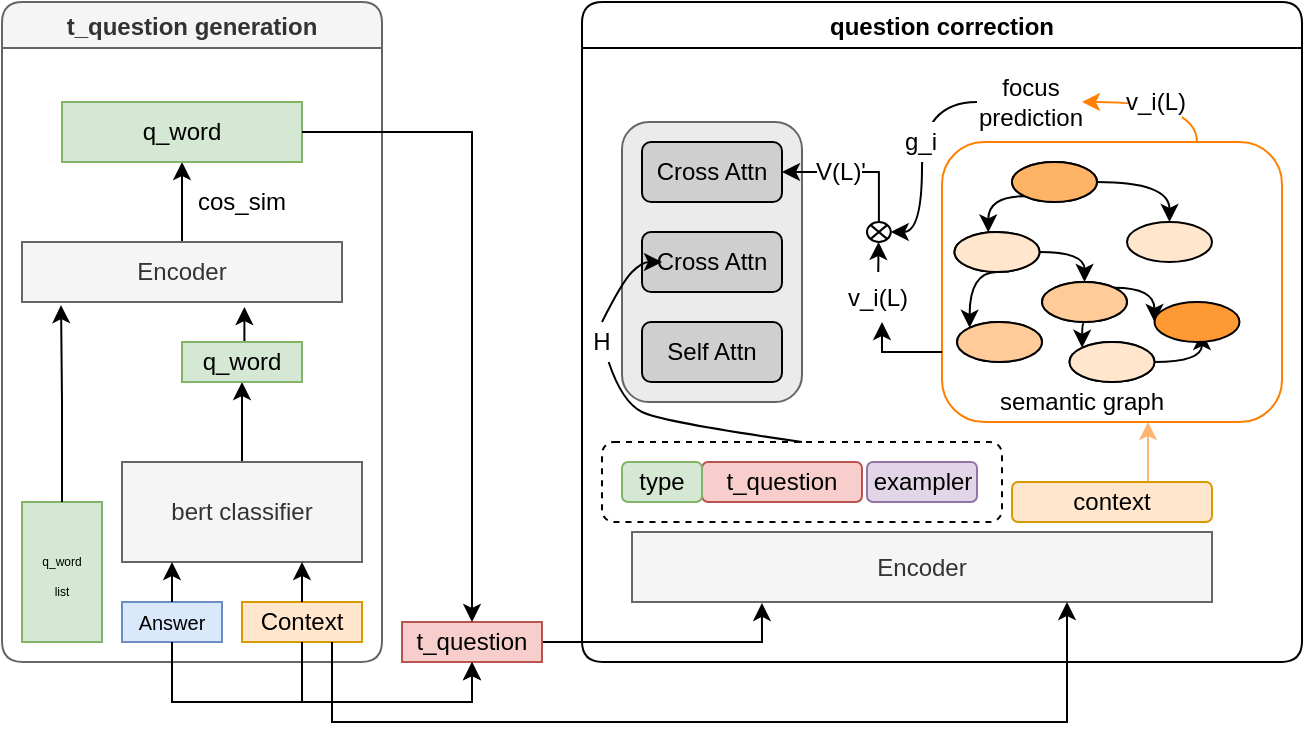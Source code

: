 <mxfile version="15.0.3" type="github">
  <diagram id="S8AlOiojRNY4c0uM1orp" name="Page-1">
    <mxGraphModel dx="650" dy="401" grid="1" gridSize="10" guides="1" tooltips="1" connect="1" arrows="1" fold="1" page="1" pageScale="1" pageWidth="827" pageHeight="1169" math="0" shadow="0">
      <root>
        <mxCell id="0" />
        <mxCell id="1" parent="0" />
        <mxCell id="9eYaoPTUDX6HVux03ysD-3" value="t_question generation" style="swimlane;fillColor=#f5f5f5;strokeColor=#666666;fontColor=#333333;rounded=1;" vertex="1" parent="1">
          <mxGeometry x="20" y="40" width="190" height="330" as="geometry">
            <mxRectangle x="20" y="40" width="160" height="23" as="alternateBounds" />
          </mxGeometry>
        </mxCell>
        <mxCell id="9eYaoPTUDX6HVux03ysD-5" value="Context" style="rounded=0;whiteSpace=wrap;html=1;fillColor=#ffe6cc;strokeColor=#d79b00;" vertex="1" parent="9eYaoPTUDX6HVux03ysD-3">
          <mxGeometry x="120" y="300" width="60" height="20" as="geometry" />
        </mxCell>
        <mxCell id="9eYaoPTUDX6HVux03ysD-8" value="&lt;font style=&quot;font-size: 10px&quot;&gt;Answer&lt;/font&gt;" style="rounded=0;whiteSpace=wrap;html=1;fillColor=#dae8fc;strokeColor=#6c8ebf;" vertex="1" parent="9eYaoPTUDX6HVux03ysD-3">
          <mxGeometry x="60" y="300" width="50" height="20" as="geometry" />
        </mxCell>
        <mxCell id="9eYaoPTUDX6HVux03ysD-38" style="edgeStyle=orthogonalEdgeStyle;rounded=0;orthogonalLoop=1;jettySize=auto;html=1;exitX=0.5;exitY=0;exitDx=0;exitDy=0;entryX=0.5;entryY=1;entryDx=0;entryDy=0;" edge="1" parent="9eYaoPTUDX6HVux03ysD-3" source="9eYaoPTUDX6HVux03ysD-9" target="9eYaoPTUDX6HVux03ysD-15">
          <mxGeometry relative="1" as="geometry" />
        </mxCell>
        <mxCell id="9eYaoPTUDX6HVux03ysD-9" value="bert classifier" style="rounded=0;whiteSpace=wrap;html=1;fillColor=#f5f5f5;strokeColor=#666666;fontColor=#333333;" vertex="1" parent="9eYaoPTUDX6HVux03ysD-3">
          <mxGeometry x="60" y="230" width="120" height="50" as="geometry" />
        </mxCell>
        <mxCell id="9eYaoPTUDX6HVux03ysD-10" value="&lt;font style=&quot;font-size: 6px&quot;&gt;q_word&lt;br style=&quot;font-size: 6px&quot;&gt;list&lt;/font&gt;" style="rounded=0;whiteSpace=wrap;html=1;fillColor=#d5e8d4;strokeColor=#82b366;" vertex="1" parent="9eYaoPTUDX6HVux03ysD-3">
          <mxGeometry x="10" y="250" width="40" height="70" as="geometry" />
        </mxCell>
        <mxCell id="9eYaoPTUDX6HVux03ysD-12" value="" style="endArrow=classic;html=1;exitX=0.5;exitY=0;exitDx=0;exitDy=0;entryX=0.75;entryY=1;entryDx=0;entryDy=0;" edge="1" parent="9eYaoPTUDX6HVux03ysD-3" source="9eYaoPTUDX6HVux03ysD-5" target="9eYaoPTUDX6HVux03ysD-9">
          <mxGeometry width="50" height="50" relative="1" as="geometry">
            <mxPoint x="170" y="270" as="sourcePoint" />
            <mxPoint x="220" y="220" as="targetPoint" />
          </mxGeometry>
        </mxCell>
        <mxCell id="9eYaoPTUDX6HVux03ysD-20" style="edgeStyle=orthogonalEdgeStyle;rounded=0;orthogonalLoop=1;jettySize=auto;html=1;exitX=0.5;exitY=0;exitDx=0;exitDy=0;entryX=0.695;entryY=1.084;entryDx=0;entryDy=0;entryPerimeter=0;" edge="1" parent="9eYaoPTUDX6HVux03ysD-3" source="9eYaoPTUDX6HVux03ysD-15" target="9eYaoPTUDX6HVux03ysD-17">
          <mxGeometry relative="1" as="geometry" />
        </mxCell>
        <mxCell id="9eYaoPTUDX6HVux03ysD-15" value="q_word" style="whiteSpace=wrap;html=1;rounded=0;strokeColor=#82b366;fillColor=#d5e8d4;" vertex="1" parent="9eYaoPTUDX6HVux03ysD-3">
          <mxGeometry x="90" y="170" width="60" height="20" as="geometry" />
        </mxCell>
        <mxCell id="9eYaoPTUDX6HVux03ysD-22" value="" style="edgeStyle=orthogonalEdgeStyle;rounded=0;orthogonalLoop=1;jettySize=auto;html=1;" edge="1" parent="9eYaoPTUDX6HVux03ysD-3" source="9eYaoPTUDX6HVux03ysD-17" target="9eYaoPTUDX6HVux03ysD-21">
          <mxGeometry relative="1" as="geometry" />
        </mxCell>
        <mxCell id="9eYaoPTUDX6HVux03ysD-17" value="Encoder" style="rounded=0;whiteSpace=wrap;html=1;fillColor=#f5f5f5;strokeColor=#666666;fontColor=#333333;" vertex="1" parent="9eYaoPTUDX6HVux03ysD-3">
          <mxGeometry x="10" y="120" width="160" height="30" as="geometry" />
        </mxCell>
        <mxCell id="9eYaoPTUDX6HVux03ysD-18" style="edgeStyle=orthogonalEdgeStyle;rounded=0;orthogonalLoop=1;jettySize=auto;html=1;entryX=0.122;entryY=1.052;entryDx=0;entryDy=0;entryPerimeter=0;" edge="1" parent="9eYaoPTUDX6HVux03ysD-3" source="9eYaoPTUDX6HVux03ysD-10" target="9eYaoPTUDX6HVux03ysD-17">
          <mxGeometry relative="1" as="geometry">
            <mxPoint x="30" y="230" as="targetPoint" />
          </mxGeometry>
        </mxCell>
        <mxCell id="9eYaoPTUDX6HVux03ysD-21" value="q_word" style="whiteSpace=wrap;html=1;rounded=0;fillColor=#d5e8d4;strokeColor=#82b366;" vertex="1" parent="9eYaoPTUDX6HVux03ysD-3">
          <mxGeometry x="30" y="50" width="120" height="30" as="geometry" />
        </mxCell>
        <mxCell id="9eYaoPTUDX6HVux03ysD-24" value="cos_sim" style="text;html=1;strokeColor=none;fillColor=none;align=center;verticalAlign=middle;whiteSpace=wrap;rounded=0;" vertex="1" parent="9eYaoPTUDX6HVux03ysD-3">
          <mxGeometry x="100" y="90" width="40" height="20" as="geometry" />
        </mxCell>
        <mxCell id="9eYaoPTUDX6HVux03ysD-4" value="question correction" style="swimlane;rounded=1;" vertex="1" parent="1">
          <mxGeometry x="310" y="40" width="360" height="330" as="geometry" />
        </mxCell>
        <mxCell id="9eYaoPTUDX6HVux03ysD-35" value="Encoder" style="rounded=0;whiteSpace=wrap;html=1;fillColor=#f5f5f5;strokeColor=#666666;fontColor=#333333;" vertex="1" parent="9eYaoPTUDX6HVux03ysD-4">
          <mxGeometry x="25" y="265" width="290" height="35" as="geometry" />
        </mxCell>
        <mxCell id="9eYaoPTUDX6HVux03ysD-43" value="t_question" style="rounded=1;whiteSpace=wrap;html=1;fillColor=#f8cecc;strokeColor=#b85450;" vertex="1" parent="9eYaoPTUDX6HVux03ysD-4">
          <mxGeometry x="60" y="230" width="80" height="20" as="geometry" />
        </mxCell>
        <mxCell id="9eYaoPTUDX6HVux03ysD-61" style="edgeStyle=orthogonalEdgeStyle;rounded=0;orthogonalLoop=1;jettySize=auto;html=1;exitX=0.5;exitY=0;exitDx=0;exitDy=0;entryX=0.606;entryY=1;entryDx=0;entryDy=0;entryPerimeter=0;strokeColor=#FFB570;" edge="1" parent="9eYaoPTUDX6HVux03ysD-4" source="9eYaoPTUDX6HVux03ysD-44" target="9eYaoPTUDX6HVux03ysD-59">
          <mxGeometry relative="1" as="geometry" />
        </mxCell>
        <mxCell id="9eYaoPTUDX6HVux03ysD-44" value="context" style="rounded=1;whiteSpace=wrap;html=1;fillColor=#ffe6cc;strokeColor=#d79b00;" vertex="1" parent="9eYaoPTUDX6HVux03ysD-4">
          <mxGeometry x="215" y="240" width="100" height="20" as="geometry" />
        </mxCell>
        <mxCell id="9eYaoPTUDX6HVux03ysD-46" value="exampler" style="rounded=1;whiteSpace=wrap;html=1;fillColor=#e1d5e7;strokeColor=#9673a6;" vertex="1" parent="9eYaoPTUDX6HVux03ysD-4">
          <mxGeometry x="142.5" y="230" width="55" height="20" as="geometry" />
        </mxCell>
        <mxCell id="9eYaoPTUDX6HVux03ysD-47" value="" style="rounded=1;whiteSpace=wrap;html=1;fillColor=none;dashed=1;" vertex="1" parent="9eYaoPTUDX6HVux03ysD-4">
          <mxGeometry x="10" y="220" width="200" height="40" as="geometry" />
        </mxCell>
        <mxCell id="9eYaoPTUDX6HVux03ysD-45" value="type" style="rounded=1;whiteSpace=wrap;html=1;fillColor=#d5e8d4;strokeColor=#82b366;" vertex="1" parent="9eYaoPTUDX6HVux03ysD-4">
          <mxGeometry x="20" y="230" width="40" height="20" as="geometry" />
        </mxCell>
        <mxCell id="9eYaoPTUDX6HVux03ysD-49" value="" style="rounded=1;whiteSpace=wrap;html=1;strokeColor=#666666;fontColor=#333333;fillColor=#EBEBEB;" vertex="1" parent="9eYaoPTUDX6HVux03ysD-4">
          <mxGeometry x="20" y="60" width="90" height="140" as="geometry" />
        </mxCell>
        <mxCell id="9eYaoPTUDX6HVux03ysD-50" value="Self Attn" style="rounded=1;whiteSpace=wrap;html=1;fillColor=#CFCFCF;" vertex="1" parent="9eYaoPTUDX6HVux03ysD-4">
          <mxGeometry x="30" y="160" width="70" height="30" as="geometry" />
        </mxCell>
        <mxCell id="9eYaoPTUDX6HVux03ysD-52" value="Cross Attn" style="rounded=1;whiteSpace=wrap;html=1;fillColor=#CFCFCF;" vertex="1" parent="9eYaoPTUDX6HVux03ysD-4">
          <mxGeometry x="30" y="115" width="70" height="30" as="geometry" />
        </mxCell>
        <mxCell id="9eYaoPTUDX6HVux03ysD-51" value="Cross Attn" style="rounded=1;whiteSpace=wrap;html=1;fillColor=#CFCFCF;" vertex="1" parent="9eYaoPTUDX6HVux03ysD-4">
          <mxGeometry x="30" y="70" width="70" height="30" as="geometry" />
        </mxCell>
        <mxCell id="9eYaoPTUDX6HVux03ysD-57" value="H" style="rounded=1;whiteSpace=wrap;html=1;strokeColor=none;fillColor=none;" vertex="1" parent="9eYaoPTUDX6HVux03ysD-4">
          <mxGeometry x="-5" y="160" width="30" height="20" as="geometry" />
        </mxCell>
        <mxCell id="9eYaoPTUDX6HVux03ysD-58" value="" style="curved=1;endArrow=none;html=1;exitX=0.5;exitY=0;exitDx=0;exitDy=0;" edge="1" parent="9eYaoPTUDX6HVux03ysD-4" source="9eYaoPTUDX6HVux03ysD-47" target="9eYaoPTUDX6HVux03ysD-57">
          <mxGeometry width="50" height="50" relative="1" as="geometry">
            <mxPoint x="110" y="220" as="sourcePoint" />
            <mxPoint x="70" y="130" as="targetPoint" />
            <Array as="points">
              <mxPoint x="40" y="210" />
              <mxPoint x="20" y="200" />
            </Array>
          </mxGeometry>
        </mxCell>
        <mxCell id="9eYaoPTUDX6HVux03ysD-59" value="" style="rounded=1;whiteSpace=wrap;html=1;fillColor=none;strokeColor=#FF8000;" vertex="1" parent="9eYaoPTUDX6HVux03ysD-4">
          <mxGeometry x="180" y="70" width="170" height="140" as="geometry" />
        </mxCell>
        <mxCell id="9eYaoPTUDX6HVux03ysD-110" style="edgeStyle=orthogonalEdgeStyle;curved=1;orthogonalLoop=1;jettySize=auto;html=1;exitX=0;exitY=1;exitDx=0;exitDy=0;entryX=0.397;entryY=0.01;entryDx=0;entryDy=0;entryPerimeter=0;" edge="1" parent="9eYaoPTUDX6HVux03ysD-4" source="9eYaoPTUDX6HVux03ysD-63" target="9eYaoPTUDX6HVux03ysD-96">
          <mxGeometry relative="1" as="geometry" />
        </mxCell>
        <mxCell id="9eYaoPTUDX6HVux03ysD-63" value="" style="ellipse;whiteSpace=wrap;html=1;rounded=1;fillColor=#FFB366;" vertex="1" parent="9eYaoPTUDX6HVux03ysD-4">
          <mxGeometry x="215" y="80" width="42.5" height="20" as="geometry" />
        </mxCell>
        <mxCell id="9eYaoPTUDX6HVux03ysD-98" value="" style="ellipse;whiteSpace=wrap;html=1;rounded=1;fillColor=#FFCC99;" vertex="1" parent="9eYaoPTUDX6HVux03ysD-4">
          <mxGeometry x="187.5" y="160" width="42.5" height="20" as="geometry" />
        </mxCell>
        <mxCell id="9eYaoPTUDX6HVux03ysD-113" style="edgeStyle=orthogonalEdgeStyle;curved=1;orthogonalLoop=1;jettySize=auto;html=1;exitX=0.5;exitY=1;exitDx=0;exitDy=0;entryX=0;entryY=0;entryDx=0;entryDy=0;" edge="1" parent="9eYaoPTUDX6HVux03ysD-4" source="9eYaoPTUDX6HVux03ysD-99" target="9eYaoPTUDX6HVux03ysD-100">
          <mxGeometry relative="1" as="geometry" />
        </mxCell>
        <mxCell id="9eYaoPTUDX6HVux03ysD-116" style="edgeStyle=orthogonalEdgeStyle;curved=1;orthogonalLoop=1;jettySize=auto;html=1;exitX=1;exitY=0;exitDx=0;exitDy=0;entryX=0;entryY=0.5;entryDx=0;entryDy=0;" edge="1" parent="9eYaoPTUDX6HVux03ysD-4" source="9eYaoPTUDX6HVux03ysD-99" target="9eYaoPTUDX6HVux03ysD-111">
          <mxGeometry relative="1" as="geometry" />
        </mxCell>
        <mxCell id="9eYaoPTUDX6HVux03ysD-99" value="" style="ellipse;whiteSpace=wrap;html=1;rounded=1;fillColor=#FFCC99;" vertex="1" parent="9eYaoPTUDX6HVux03ysD-4">
          <mxGeometry x="230" y="140" width="42.5" height="20" as="geometry" />
        </mxCell>
        <mxCell id="9eYaoPTUDX6HVux03ysD-112" style="edgeStyle=orthogonalEdgeStyle;curved=1;orthogonalLoop=1;jettySize=auto;html=1;exitX=1;exitY=0.5;exitDx=0;exitDy=0;entryX=0.559;entryY=0.75;entryDx=0;entryDy=0;entryPerimeter=0;" edge="1" parent="9eYaoPTUDX6HVux03ysD-4" source="9eYaoPTUDX6HVux03ysD-100" target="9eYaoPTUDX6HVux03ysD-111">
          <mxGeometry relative="1" as="geometry" />
        </mxCell>
        <mxCell id="9eYaoPTUDX6HVux03ysD-100" value="" style="ellipse;whiteSpace=wrap;html=1;rounded=1;fillColor=#ffe6cc;" vertex="1" parent="9eYaoPTUDX6HVux03ysD-4">
          <mxGeometry x="243.75" y="170" width="42.5" height="20" as="geometry" />
        </mxCell>
        <mxCell id="9eYaoPTUDX6HVux03ysD-107" style="edgeStyle=orthogonalEdgeStyle;curved=1;orthogonalLoop=1;jettySize=auto;html=1;exitX=0.5;exitY=1;exitDx=0;exitDy=0;entryX=0;entryY=0;entryDx=0;entryDy=0;" edge="1" parent="9eYaoPTUDX6HVux03ysD-4" source="9eYaoPTUDX6HVux03ysD-96" target="9eYaoPTUDX6HVux03ysD-98">
          <mxGeometry relative="1" as="geometry" />
        </mxCell>
        <mxCell id="9eYaoPTUDX6HVux03ysD-108" style="edgeStyle=orthogonalEdgeStyle;curved=1;orthogonalLoop=1;jettySize=auto;html=1;exitX=1;exitY=0.5;exitDx=0;exitDy=0;entryX=0.5;entryY=0;entryDx=0;entryDy=0;" edge="1" parent="9eYaoPTUDX6HVux03ysD-4" source="9eYaoPTUDX6HVux03ysD-96" target="9eYaoPTUDX6HVux03ysD-99">
          <mxGeometry relative="1" as="geometry" />
        </mxCell>
        <mxCell id="9eYaoPTUDX6HVux03ysD-96" value="" style="ellipse;whiteSpace=wrap;html=1;rounded=1;fillColor=#ffe6cc;" vertex="1" parent="9eYaoPTUDX6HVux03ysD-4">
          <mxGeometry x="186.25" y="115" width="42.5" height="20" as="geometry" />
        </mxCell>
        <mxCell id="9eYaoPTUDX6HVux03ysD-102" value="semantic graph" style="text;html=1;strokeColor=none;fillColor=none;align=center;verticalAlign=middle;whiteSpace=wrap;rounded=0;" vertex="1" parent="9eYaoPTUDX6HVux03ysD-4">
          <mxGeometry x="190" y="190" width="120" height="20" as="geometry" />
        </mxCell>
        <mxCell id="9eYaoPTUDX6HVux03ysD-111" value="" style="ellipse;whiteSpace=wrap;html=1;rounded=1;fillColor=#FF9933;" vertex="1" parent="9eYaoPTUDX6HVux03ysD-4">
          <mxGeometry x="286.25" y="150" width="42.5" height="20" as="geometry" />
        </mxCell>
        <mxCell id="9eYaoPTUDX6HVux03ysD-120" value="v_i(L)" style="rounded=1;whiteSpace=wrap;html=1;strokeColor=none;" vertex="1" parent="9eYaoPTUDX6HVux03ysD-4">
          <mxGeometry x="130" y="135" width="36.25" height="25" as="geometry" />
        </mxCell>
        <mxCell id="9eYaoPTUDX6HVux03ysD-123" style="edgeStyle=orthogonalEdgeStyle;rounded=0;orthogonalLoop=1;jettySize=auto;html=1;entryX=1;entryY=0.5;entryDx=0;entryDy=0;strokeColor=#000000;" edge="1" parent="9eYaoPTUDX6HVux03ysD-4" source="9eYaoPTUDX6HVux03ysD-122" target="9eYaoPTUDX6HVux03ysD-51">
          <mxGeometry relative="1" as="geometry">
            <Array as="points">
              <mxPoint x="148" y="85" />
            </Array>
          </mxGeometry>
        </mxCell>
        <mxCell id="9eYaoPTUDX6HVux03ysD-122" value="" style="verticalLabelPosition=bottom;verticalAlign=top;html=1;shape=mxgraph.flowchart.or;rounded=1;" vertex="1" parent="9eYaoPTUDX6HVux03ysD-4">
          <mxGeometry x="142.5" y="110" width="11.88" height="10" as="geometry" />
        </mxCell>
        <mxCell id="9eYaoPTUDX6HVux03ysD-127" style="edgeStyle=orthogonalEdgeStyle;orthogonalLoop=1;jettySize=auto;html=1;exitX=0;exitY=0.5;exitDx=0;exitDy=0;entryX=1;entryY=0.5;entryDx=0;entryDy=0;entryPerimeter=0;strokeColor=#000000;curved=1;" edge="1" parent="9eYaoPTUDX6HVux03ysD-4" source="9eYaoPTUDX6HVux03ysD-125" target="9eYaoPTUDX6HVux03ysD-122">
          <mxGeometry relative="1" as="geometry">
            <Array as="points">
              <mxPoint x="170" y="50" />
              <mxPoint x="170" y="115" />
            </Array>
          </mxGeometry>
        </mxCell>
        <mxCell id="9eYaoPTUDX6HVux03ysD-125" value="focus prediction" style="rounded=1;whiteSpace=wrap;html=1;strokeColor=none;" vertex="1" parent="9eYaoPTUDX6HVux03ysD-4">
          <mxGeometry x="197.5" y="40" width="52.5" height="20" as="geometry" />
        </mxCell>
        <mxCell id="9eYaoPTUDX6HVux03ysD-128" value="g_i" style="rounded=1;whiteSpace=wrap;html=1;strokeColor=none;" vertex="1" parent="9eYaoPTUDX6HVux03ysD-4">
          <mxGeometry x="159.25" y="60" width="20.75" height="20" as="geometry" />
        </mxCell>
        <mxCell id="9eYaoPTUDX6HVux03ysD-140" style="edgeStyle=orthogonalEdgeStyle;curved=1;orthogonalLoop=1;jettySize=auto;html=1;exitX=0.75;exitY=0;exitDx=0;exitDy=0;entryX=1;entryY=0.5;entryDx=0;entryDy=0;strokeColor=#FF8000;" edge="1" parent="9eYaoPTUDX6HVux03ysD-4" source="9eYaoPTUDX6HVux03ysD-59" target="9eYaoPTUDX6HVux03ysD-125">
          <mxGeometry relative="1" as="geometry">
            <mxPoint x="270" y="50.0" as="targetPoint" />
            <Array as="points">
              <mxPoint x="308" y="50" />
            </Array>
          </mxGeometry>
        </mxCell>
        <mxCell id="9eYaoPTUDX6HVux03ysD-138" value="v_i(L)" style="rounded=1;whiteSpace=wrap;html=1;strokeColor=none;" vertex="1" parent="9eYaoPTUDX6HVux03ysD-4">
          <mxGeometry x="273.75" y="40" width="26.25" height="20" as="geometry" />
        </mxCell>
        <mxCell id="9eYaoPTUDX6HVux03ysD-144" value="V(L)&#39;" style="rounded=0;whiteSpace=wrap;html=1;fillColor=#ffffff;strokeColor=none;" vertex="1" parent="9eYaoPTUDX6HVux03ysD-4">
          <mxGeometry x="117.5" y="75" width="22.5" height="20" as="geometry" />
        </mxCell>
        <mxCell id="9eYaoPTUDX6HVux03ysD-146" value="" style="ellipse;whiteSpace=wrap;html=1;rounded=1;fillColor=#FFB366;" vertex="1" parent="9eYaoPTUDX6HVux03ysD-4">
          <mxGeometry x="215" y="80" width="42.5" height="20" as="geometry" />
        </mxCell>
        <mxCell id="9eYaoPTUDX6HVux03ysD-147" value="" style="ellipse;whiteSpace=wrap;html=1;rounded=1;fillColor=#ffe6cc;" vertex="1" parent="9eYaoPTUDX6HVux03ysD-4">
          <mxGeometry x="186.25" y="115" width="42.5" height="20" as="geometry" />
        </mxCell>
        <mxCell id="9eYaoPTUDX6HVux03ysD-148" value="" style="ellipse;whiteSpace=wrap;html=1;rounded=1;fillColor=#FFCC99;" vertex="1" parent="9eYaoPTUDX6HVux03ysD-4">
          <mxGeometry x="187.5" y="160" width="42.5" height="20" as="geometry" />
        </mxCell>
        <mxCell id="9eYaoPTUDX6HVux03ysD-149" value="" style="ellipse;whiteSpace=wrap;html=1;rounded=1;fillColor=#FFCC99;" vertex="1" parent="9eYaoPTUDX6HVux03ysD-4">
          <mxGeometry x="230" y="140" width="42.5" height="20" as="geometry" />
        </mxCell>
        <mxCell id="9eYaoPTUDX6HVux03ysD-150" value="" style="ellipse;whiteSpace=wrap;html=1;rounded=1;fillColor=#ffe6cc;" vertex="1" parent="9eYaoPTUDX6HVux03ysD-4">
          <mxGeometry x="243.75" y="170" width="42.5" height="20" as="geometry" />
        </mxCell>
        <mxCell id="9eYaoPTUDX6HVux03ysD-153" value="" style="ellipse;whiteSpace=wrap;html=1;rounded=1;fillColor=#ffe6cc;" vertex="1" parent="9eYaoPTUDX6HVux03ysD-4">
          <mxGeometry x="272.5" y="110" width="42.5" height="20" as="geometry" />
        </mxCell>
        <mxCell id="9eYaoPTUDX6HVux03ysD-154" style="edgeStyle=orthogonalEdgeStyle;curved=1;orthogonalLoop=1;jettySize=auto;html=1;exitX=1;exitY=0.5;exitDx=0;exitDy=0;entryX=0.5;entryY=0;entryDx=0;entryDy=0;" edge="1" source="9eYaoPTUDX6HVux03ysD-146" target="9eYaoPTUDX6HVux03ysD-153" parent="9eYaoPTUDX6HVux03ysD-4">
          <mxGeometry relative="1" as="geometry" />
        </mxCell>
        <mxCell id="9eYaoPTUDX6HVux03ysD-11" value="" style="endArrow=classic;html=1;exitX=0.5;exitY=0;exitDx=0;exitDy=0;" edge="1" parent="1" source="9eYaoPTUDX6HVux03ysD-8">
          <mxGeometry width="50" height="50" relative="1" as="geometry">
            <mxPoint x="190" y="310" as="sourcePoint" />
            <mxPoint x="105" y="320" as="targetPoint" />
          </mxGeometry>
        </mxCell>
        <mxCell id="9eYaoPTUDX6HVux03ysD-39" style="edgeStyle=orthogonalEdgeStyle;rounded=0;orthogonalLoop=1;jettySize=auto;html=1;exitX=1;exitY=0.5;exitDx=0;exitDy=0;entryX=0.224;entryY=1.014;entryDx=0;entryDy=0;entryPerimeter=0;" edge="1" parent="1" source="9eYaoPTUDX6HVux03ysD-25" target="9eYaoPTUDX6HVux03ysD-35">
          <mxGeometry relative="1" as="geometry" />
        </mxCell>
        <mxCell id="9eYaoPTUDX6HVux03ysD-25" value="t_question" style="rounded=0;whiteSpace=wrap;html=1;fillColor=#f8cecc;strokeColor=#b85450;" vertex="1" parent="1">
          <mxGeometry x="220" y="350" width="70" height="20" as="geometry" />
        </mxCell>
        <mxCell id="9eYaoPTUDX6HVux03ysD-27" style="edgeStyle=orthogonalEdgeStyle;rounded=0;orthogonalLoop=1;jettySize=auto;html=1;entryX=0.5;entryY=1;entryDx=0;entryDy=0;entryPerimeter=0;exitX=0.5;exitY=1;exitDx=0;exitDy=0;" edge="1" parent="1" source="9eYaoPTUDX6HVux03ysD-5" target="9eYaoPTUDX6HVux03ysD-25">
          <mxGeometry relative="1" as="geometry">
            <mxPoint x="170" y="410" as="sourcePoint" />
          </mxGeometry>
        </mxCell>
        <mxCell id="9eYaoPTUDX6HVux03ysD-30" style="edgeStyle=orthogonalEdgeStyle;rounded=0;orthogonalLoop=1;jettySize=auto;html=1;exitX=0.5;exitY=1;exitDx=0;exitDy=0;entryX=0.5;entryY=1;entryDx=0;entryDy=0;" edge="1" parent="1" source="9eYaoPTUDX6HVux03ysD-8" target="9eYaoPTUDX6HVux03ysD-25">
          <mxGeometry relative="1" as="geometry" />
        </mxCell>
        <mxCell id="9eYaoPTUDX6HVux03ysD-31" style="edgeStyle=orthogonalEdgeStyle;rounded=0;orthogonalLoop=1;jettySize=auto;html=1;exitX=1;exitY=0.5;exitDx=0;exitDy=0;entryX=0.5;entryY=0;entryDx=0;entryDy=0;" edge="1" parent="1" source="9eYaoPTUDX6HVux03ysD-21" target="9eYaoPTUDX6HVux03ysD-25">
          <mxGeometry relative="1" as="geometry" />
        </mxCell>
        <mxCell id="9eYaoPTUDX6HVux03ysD-42" style="edgeStyle=orthogonalEdgeStyle;rounded=0;orthogonalLoop=1;jettySize=auto;html=1;exitX=0.75;exitY=1;exitDx=0;exitDy=0;entryX=0.75;entryY=1;entryDx=0;entryDy=0;" edge="1" parent="1" source="9eYaoPTUDX6HVux03ysD-5" target="9eYaoPTUDX6HVux03ysD-35">
          <mxGeometry relative="1" as="geometry">
            <Array as="points">
              <mxPoint x="185" y="400" />
              <mxPoint x="553" y="400" />
            </Array>
          </mxGeometry>
        </mxCell>
        <mxCell id="9eYaoPTUDX6HVux03ysD-55" value="" style="curved=1;endArrow=classic;html=1;exitX=0.5;exitY=0;exitDx=0;exitDy=0;startArrow=none;" edge="1" parent="1" source="9eYaoPTUDX6HVux03ysD-57">
          <mxGeometry width="50" height="50" relative="1" as="geometry">
            <mxPoint x="330" y="220" as="sourcePoint" />
            <mxPoint x="350" y="170" as="targetPoint" />
            <Array as="points">
              <mxPoint x="330" y="180" />
              <mxPoint x="340" y="170" />
            </Array>
          </mxGeometry>
        </mxCell>
        <mxCell id="9eYaoPTUDX6HVux03ysD-118" style="edgeStyle=orthogonalEdgeStyle;orthogonalLoop=1;jettySize=auto;html=1;exitX=0;exitY=0.75;exitDx=0;exitDy=0;strokeColor=#000000;rounded=0;" edge="1" parent="1" source="9eYaoPTUDX6HVux03ysD-59">
          <mxGeometry relative="1" as="geometry">
            <mxPoint x="460" y="200" as="targetPoint" />
            <Array as="points">
              <mxPoint x="460" y="215" />
            </Array>
          </mxGeometry>
        </mxCell>
        <mxCell id="9eYaoPTUDX6HVux03ysD-121" style="edgeStyle=orthogonalEdgeStyle;rounded=0;orthogonalLoop=1;jettySize=auto;html=1;exitX=0.5;exitY=0;exitDx=0;exitDy=0;strokeColor=#000000;" edge="1" parent="1" source="9eYaoPTUDX6HVux03ysD-120">
          <mxGeometry relative="1" as="geometry">
            <mxPoint x="458.276" y="160" as="targetPoint" />
          </mxGeometry>
        </mxCell>
      </root>
    </mxGraphModel>
  </diagram>
</mxfile>
